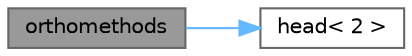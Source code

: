 digraph "orthomethods"
{
 // LATEX_PDF_SIZE
  bgcolor="transparent";
  edge [fontname=Helvetica,fontsize=10,labelfontname=Helvetica,labelfontsize=10];
  node [fontname=Helvetica,fontsize=10,shape=box,height=0.2,width=0.4];
  rankdir="LR";
  Node1 [id="Node000001",label="orthomethods",height=0.2,width=0.4,color="gray40", fillcolor="grey60", style="filled", fontcolor="black",tooltip=" "];
  Node1 -> Node2 [id="edge1_Node000001_Node000002",color="steelblue1",style="solid",tooltip=" "];
  Node2 [id="Node000002",label="head\< 2 \>",height=0.2,width=0.4,color="grey40", fillcolor="white", style="filled",URL="$_matrix_base__template__int__start_8cpp.html#a8f5a246e76918adf122403de72219914",tooltip=" "];
}
